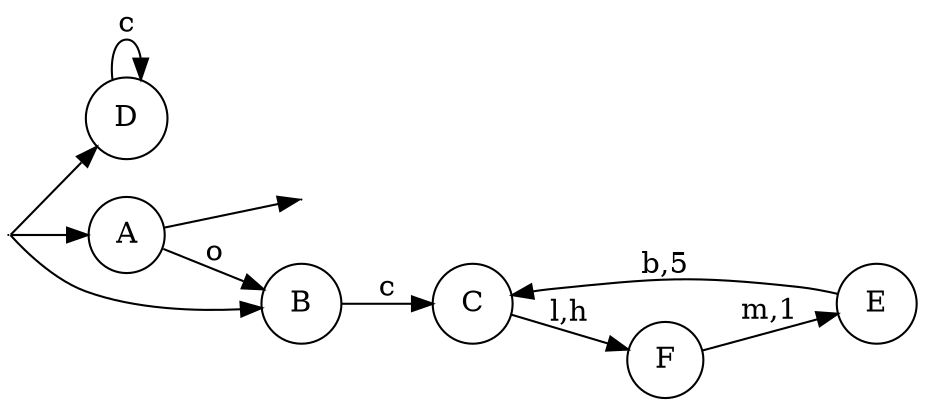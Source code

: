  digraph Automate {
rankdir=LR;
node[shape=point, width=0];start;
node[shape=point, width=0];final;
node[shape=circle];E,C,F,D,A,B;
A->final;
start->A,B,D;
E->C [label= "b,5"];
C->F [label="l,h"];
F->E [label="m,1"];
D->D [label="c"];
A->B [label="o"];
B->C [label="c"];
}
